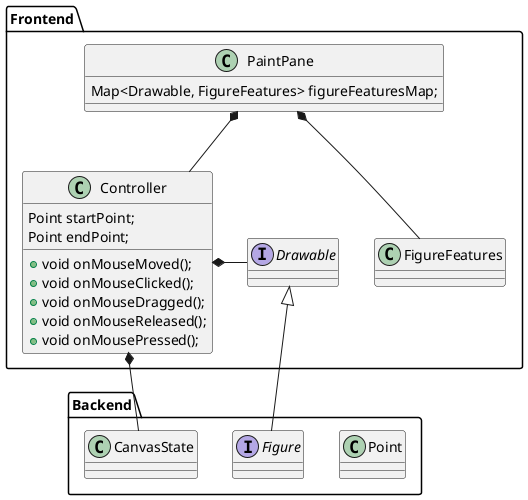 @startuml

package "Backend" {
  class Point {}
  interface Figure {
  }

  class CanvasState {}
}

package "Frontend" {
  interface Drawable {
  }

class Controller {
Point startPoint;
Point endPoint;

+void onMouseMoved();
+void onMouseClicked();
+void onMouseDragged();
+void onMouseReleased();
+void onMousePressed();
}

class FigureFeatures {}

class PaintPane {
 Map<Drawable, FigureFeatures> figureFeaturesMap;
}

Drawable <|-- Figure
PaintPane *-- FigureFeatures
PaintPane *-- Controller
Controller *- Drawable
Controller *-- CanvasState
}

@enduml
